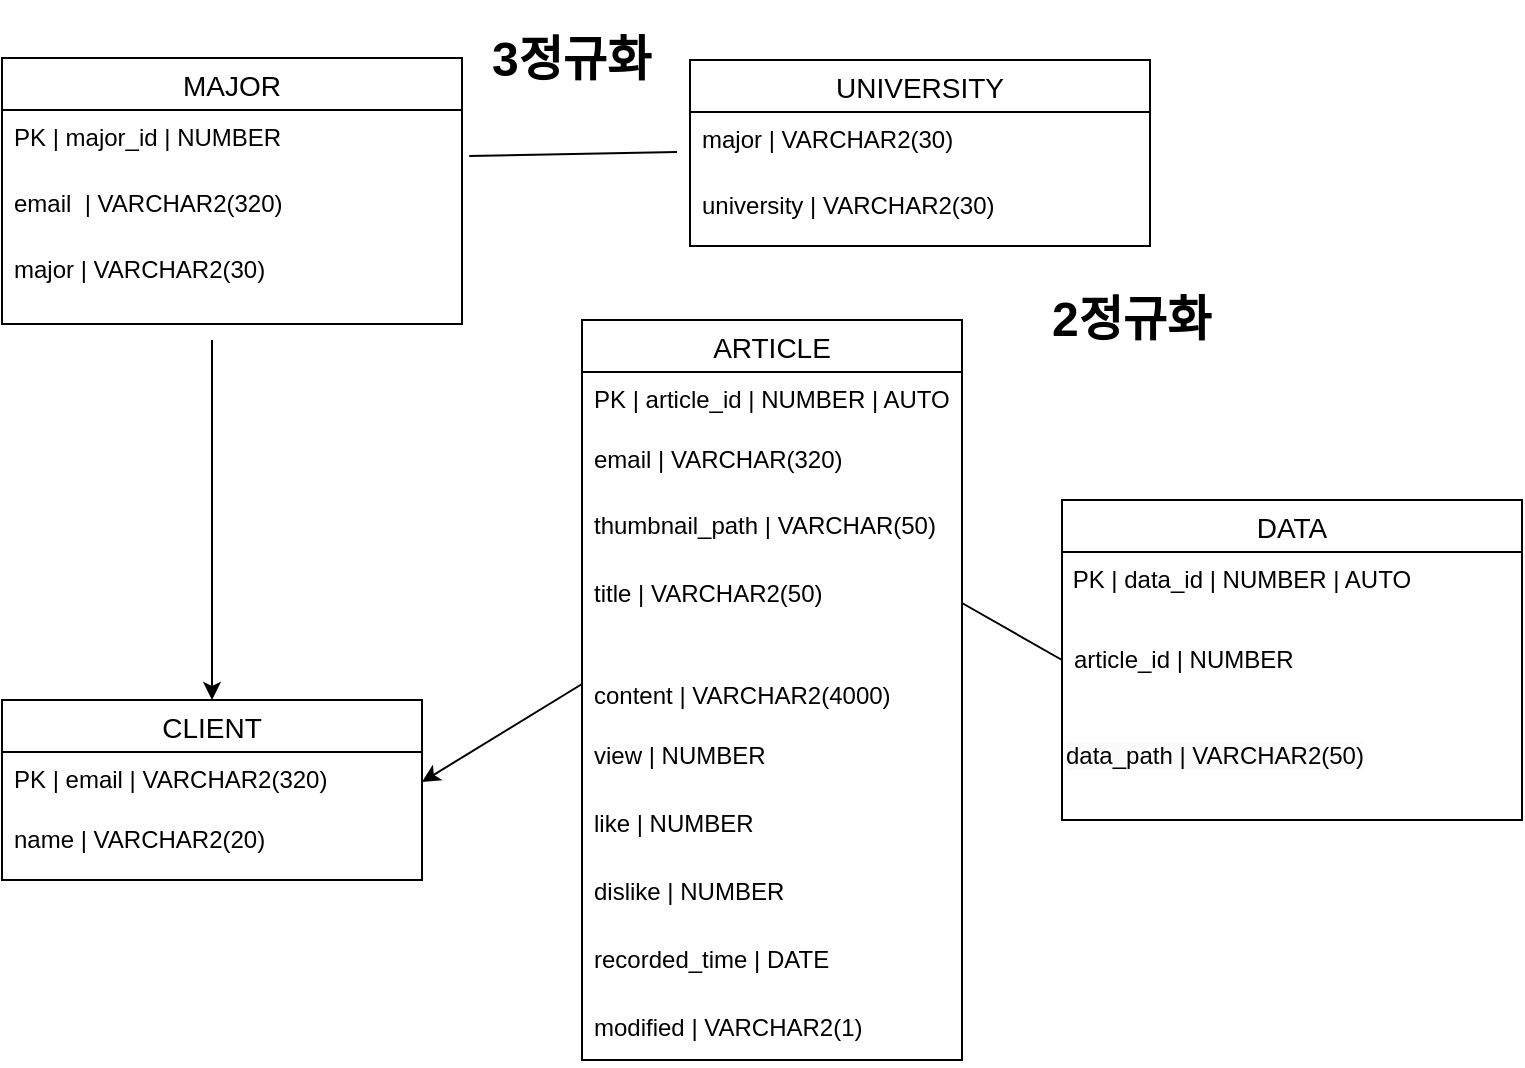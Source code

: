 <mxfile version="22.1.4" type="github">
  <diagram name="페이지-1" id="d6vBU8dQ3OIi_ZeA8_BH">
    <mxGraphModel dx="1050" dy="534" grid="1" gridSize="10" guides="1" tooltips="1" connect="1" arrows="1" fold="1" page="1" pageScale="1" pageWidth="827" pageHeight="1169" math="0" shadow="0">
      <root>
        <mxCell id="0" />
        <mxCell id="1" parent="0" />
        <mxCell id="alfVSQqw5zvKO4nv5Tz3-42" value="CLIENT" style="swimlane;fontStyle=0;childLayout=stackLayout;horizontal=1;startSize=26;horizontalStack=0;resizeParent=1;resizeParentMax=0;resizeLast=0;collapsible=1;marginBottom=0;align=center;fontSize=14;" parent="1" vertex="1">
          <mxGeometry x="70" y="350" width="210" height="90" as="geometry" />
        </mxCell>
        <mxCell id="alfVSQqw5zvKO4nv5Tz3-44" value="PK | email | VARCHAR2(320)" style="text;strokeColor=none;fillColor=none;spacingLeft=4;spacingRight=4;overflow=hidden;rotatable=0;points=[[0,0.5],[1,0.5]];portConstraint=eastwest;fontSize=12;whiteSpace=wrap;html=1;" parent="alfVSQqw5zvKO4nv5Tz3-42" vertex="1">
          <mxGeometry y="26" width="210" height="30" as="geometry" />
        </mxCell>
        <mxCell id="QD3MnkhuZayKxs5UsDuF-3" value="name | VARCHAR2(20)" style="text;strokeColor=none;fillColor=none;spacingLeft=4;spacingRight=4;overflow=hidden;rotatable=0;points=[[0,0.5],[1,0.5]];portConstraint=eastwest;fontSize=12;whiteSpace=wrap;html=1;" parent="alfVSQqw5zvKO4nv5Tz3-42" vertex="1">
          <mxGeometry y="56" width="210" height="34" as="geometry" />
        </mxCell>
        <mxCell id="alfVSQqw5zvKO4nv5Tz3-58" value="ARTICLE" style="swimlane;fontStyle=0;childLayout=stackLayout;horizontal=1;startSize=26;horizontalStack=0;resizeParent=1;resizeParentMax=0;resizeLast=0;collapsible=1;marginBottom=0;align=center;fontSize=14;" parent="1" vertex="1">
          <mxGeometry x="360" y="160" width="190" height="370" as="geometry" />
        </mxCell>
        <mxCell id="alfVSQqw5zvKO4nv5Tz3-60" value="PK | article_id | NUMBER | AUTO" style="text;strokeColor=none;fillColor=none;spacingLeft=4;spacingRight=4;overflow=hidden;rotatable=0;points=[[0,0.5],[1,0.5]];portConstraint=eastwest;fontSize=12;whiteSpace=wrap;html=1;" parent="alfVSQqw5zvKO4nv5Tz3-58" vertex="1">
          <mxGeometry y="26" width="190" height="30" as="geometry" />
        </mxCell>
        <mxCell id="alfVSQqw5zvKO4nv5Tz3-59" value="email | VARCHAR(320)" style="text;strokeColor=none;fillColor=none;spacingLeft=4;spacingRight=4;overflow=hidden;rotatable=0;points=[[0,0.5],[1,0.5]];portConstraint=eastwest;fontSize=12;whiteSpace=wrap;html=1;" parent="alfVSQqw5zvKO4nv5Tz3-58" vertex="1">
          <mxGeometry y="56" width="190" height="33" as="geometry" />
        </mxCell>
        <mxCell id="uUUG_a216R064YyXESs9-3" value="thumbnail_path | VARCHAR(50)" style="text;strokeColor=none;fillColor=none;spacingLeft=4;spacingRight=4;overflow=hidden;rotatable=0;points=[[0,0.5],[1,0.5]];portConstraint=eastwest;fontSize=12;whiteSpace=wrap;html=1;" vertex="1" parent="alfVSQqw5zvKO4nv5Tz3-58">
          <mxGeometry y="89" width="190" height="34" as="geometry" />
        </mxCell>
        <mxCell id="alfVSQqw5zvKO4nv5Tz3-61" value="title | VARCHAR2(50)" style="text;strokeColor=none;fillColor=none;spacingLeft=4;spacingRight=4;overflow=hidden;rotatable=0;points=[[0,0.5],[1,0.5]];portConstraint=eastwest;fontSize=12;whiteSpace=wrap;html=1;" parent="alfVSQqw5zvKO4nv5Tz3-58" vertex="1">
          <mxGeometry y="123" width="190" height="37" as="geometry" />
        </mxCell>
        <mxCell id="alfVSQqw5zvKO4nv5Tz3-62" value="&lt;br&gt;content | VARCHAR2(4000)" style="text;strokeColor=none;fillColor=none;spacingLeft=4;spacingRight=4;overflow=hidden;rotatable=0;points=[[0,0.5],[1,0.5]];portConstraint=eastwest;fontSize=12;whiteSpace=wrap;html=1;" parent="alfVSQqw5zvKO4nv5Tz3-58" vertex="1">
          <mxGeometry y="160" width="190" height="44" as="geometry" />
        </mxCell>
        <mxCell id="QD3MnkhuZayKxs5UsDuF-1" value="view | NUMBER" style="text;strokeColor=none;fillColor=none;spacingLeft=4;spacingRight=4;overflow=hidden;rotatable=0;points=[[0,0.5],[1,0.5]];portConstraint=eastwest;fontSize=12;whiteSpace=wrap;html=1;" parent="alfVSQqw5zvKO4nv5Tz3-58" vertex="1">
          <mxGeometry y="204" width="190" height="34" as="geometry" />
        </mxCell>
        <mxCell id="uUUG_a216R064YyXESs9-4" value="like | NUMBER" style="text;strokeColor=none;fillColor=none;spacingLeft=4;spacingRight=4;overflow=hidden;rotatable=0;points=[[0,0.5],[1,0.5]];portConstraint=eastwest;fontSize=12;whiteSpace=wrap;html=1;" vertex="1" parent="alfVSQqw5zvKO4nv5Tz3-58">
          <mxGeometry y="238" width="190" height="34" as="geometry" />
        </mxCell>
        <mxCell id="uUUG_a216R064YyXESs9-13" value="dislike | NUMBER" style="text;strokeColor=none;fillColor=none;spacingLeft=4;spacingRight=4;overflow=hidden;rotatable=0;points=[[0,0.5],[1,0.5]];portConstraint=eastwest;fontSize=12;whiteSpace=wrap;html=1;" vertex="1" parent="alfVSQqw5zvKO4nv5Tz3-58">
          <mxGeometry y="272" width="190" height="34" as="geometry" />
        </mxCell>
        <mxCell id="uUUG_a216R064YyXESs9-2" value="recorded_time&amp;nbsp;| DATE" style="text;strokeColor=none;fillColor=none;spacingLeft=4;spacingRight=4;overflow=hidden;rotatable=0;points=[[0,0.5],[1,0.5]];portConstraint=eastwest;fontSize=12;whiteSpace=wrap;html=1;" vertex="1" parent="alfVSQqw5zvKO4nv5Tz3-58">
          <mxGeometry y="306" width="190" height="34" as="geometry" />
        </mxCell>
        <mxCell id="uUUG_a216R064YyXESs9-14" value="modified | VARCHAR2(1)" style="text;strokeColor=none;fillColor=none;spacingLeft=4;spacingRight=4;overflow=hidden;rotatable=0;points=[[0,0.5],[1,0.5]];portConstraint=eastwest;fontSize=12;whiteSpace=wrap;html=1;" vertex="1" parent="alfVSQqw5zvKO4nv5Tz3-58">
          <mxGeometry y="340" width="190" height="30" as="geometry" />
        </mxCell>
        <mxCell id="alfVSQqw5zvKO4nv5Tz3-78" value="MAJOR" style="swimlane;fontStyle=0;childLayout=stackLayout;horizontal=1;startSize=26;horizontalStack=0;resizeParent=1;resizeParentMax=0;resizeLast=0;collapsible=1;marginBottom=0;align=center;fontSize=14;" parent="1" vertex="1">
          <mxGeometry x="70" y="29" width="230" height="133" as="geometry" />
        </mxCell>
        <mxCell id="QD3MnkhuZayKxs5UsDuF-19" value="PK | major_id | NUMBER" style="text;strokeColor=none;fillColor=none;spacingLeft=4;spacingRight=4;overflow=hidden;rotatable=0;points=[[0,0.5],[1,0.5]];portConstraint=eastwest;fontSize=12;whiteSpace=wrap;html=1;" parent="alfVSQqw5zvKO4nv5Tz3-78" vertex="1">
          <mxGeometry y="26" width="230" height="33" as="geometry" />
        </mxCell>
        <mxCell id="alfVSQqw5zvKO4nv5Tz3-81" value="email&amp;nbsp; | VARCHAR2(320)" style="text;strokeColor=none;fillColor=none;spacingLeft=4;spacingRight=4;overflow=hidden;rotatable=0;points=[[0,0.5],[1,0.5]];portConstraint=eastwest;fontSize=12;whiteSpace=wrap;html=1;" parent="alfVSQqw5zvKO4nv5Tz3-78" vertex="1">
          <mxGeometry y="59" width="230" height="33" as="geometry" />
        </mxCell>
        <mxCell id="alfVSQqw5zvKO4nv5Tz3-80" value="major | VARCHAR2(30)" style="text;strokeColor=none;fillColor=none;spacingLeft=4;spacingRight=4;overflow=hidden;rotatable=0;points=[[0,0.5],[1,0.5]];portConstraint=eastwest;fontSize=12;whiteSpace=wrap;html=1;" parent="alfVSQqw5zvKO4nv5Tz3-78" vertex="1">
          <mxGeometry y="92" width="230" height="41" as="geometry" />
        </mxCell>
        <mxCell id="sFbNHhDB6Lq2KN_EqUX_-7" value="&lt;h1&gt;3정규화&lt;/h1&gt;" style="text;html=1;strokeColor=none;fillColor=none;spacing=5;spacingTop=-20;whiteSpace=wrap;overflow=hidden;rounded=0;" parent="1" vertex="1">
          <mxGeometry x="310" y="10" width="130" height="66" as="geometry" />
        </mxCell>
        <mxCell id="sFbNHhDB6Lq2KN_EqUX_-8" value="&lt;h1&gt;2정규화&lt;/h1&gt;&lt;div&gt;부분 종속성인&amp;nbsp;&lt;/div&gt;" style="text;html=1;strokeColor=none;fillColor=none;spacing=5;spacingTop=-20;whiteSpace=wrap;overflow=hidden;rounded=0;" parent="1" vertex="1">
          <mxGeometry x="590" y="140" width="140" height="50" as="geometry" />
        </mxCell>
        <mxCell id="QD3MnkhuZayKxs5UsDuF-7" value="DATA" style="swimlane;fontStyle=0;childLayout=stackLayout;horizontal=1;startSize=26;horizontalStack=0;resizeParent=1;resizeParentMax=0;resizeLast=0;collapsible=1;marginBottom=0;align=center;fontSize=14;" parent="1" vertex="1">
          <mxGeometry x="600" y="250" width="230" height="160" as="geometry" />
        </mxCell>
        <mxCell id="QD3MnkhuZayKxs5UsDuF-10" value="&amp;nbsp;PK | data_id | NUMBER | AUTO" style="text;whiteSpace=wrap;html=1;" parent="QD3MnkhuZayKxs5UsDuF-7" vertex="1">
          <mxGeometry y="26" width="230" height="40" as="geometry" />
        </mxCell>
        <mxCell id="QD3MnkhuZayKxs5UsDuF-8" value="article_id | NUMBER" style="text;strokeColor=none;fillColor=none;spacingLeft=4;spacingRight=4;overflow=hidden;rotatable=0;points=[[0,0.5],[1,0.5]];portConstraint=eastwest;fontSize=12;whiteSpace=wrap;html=1;" parent="QD3MnkhuZayKxs5UsDuF-7" vertex="1">
          <mxGeometry y="66" width="230" height="34" as="geometry" />
        </mxCell>
        <mxCell id="QD3MnkhuZayKxs5UsDuF-11" value="&lt;br&gt;&lt;span style=&quot;color: rgb(0, 0, 0); font-family: Helvetica; font-size: 12px; font-style: normal; font-variant-ligatures: normal; font-variant-caps: normal; font-weight: 400; letter-spacing: normal; orphans: 2; text-align: left; text-indent: 0px; text-transform: none; widows: 2; word-spacing: 0px; -webkit-text-stroke-width: 0px; background-color: rgb(251, 251, 251); text-decoration-thickness: initial; text-decoration-style: initial; text-decoration-color: initial; float: none; display: inline !important;&quot;&gt;data_path | VARCHAR2(50)&lt;/span&gt;" style="text;whiteSpace=wrap;html=1;" parent="QD3MnkhuZayKxs5UsDuF-7" vertex="1">
          <mxGeometry y="100" width="230" height="60" as="geometry" />
        </mxCell>
        <mxCell id="QD3MnkhuZayKxs5UsDuF-12" value="" style="endArrow=none;html=1;rounded=0;entryX=0;entryY=0.5;entryDx=0;entryDy=0;exitX=1;exitY=0.5;exitDx=0;exitDy=0;" parent="1" source="alfVSQqw5zvKO4nv5Tz3-61" target="QD3MnkhuZayKxs5UsDuF-7" edge="1">
          <mxGeometry width="50" height="50" relative="1" as="geometry">
            <mxPoint x="280" y="460" as="sourcePoint" />
            <mxPoint x="330" y="410" as="targetPoint" />
          </mxGeometry>
        </mxCell>
        <mxCell id="QD3MnkhuZayKxs5UsDuF-15" value="UNIVERSITY" style="swimlane;fontStyle=0;childLayout=stackLayout;horizontal=1;startSize=26;horizontalStack=0;resizeParent=1;resizeParentMax=0;resizeLast=0;collapsible=1;marginBottom=0;align=center;fontSize=14;" parent="1" vertex="1">
          <mxGeometry x="414" y="30" width="230" height="93" as="geometry" />
        </mxCell>
        <mxCell id="QD3MnkhuZayKxs5UsDuF-17" value="major | VARCHAR2(30)" style="text;strokeColor=none;fillColor=none;spacingLeft=4;spacingRight=4;overflow=hidden;rotatable=0;points=[[0,0.5],[1,0.5]];portConstraint=eastwest;fontSize=12;whiteSpace=wrap;html=1;" parent="QD3MnkhuZayKxs5UsDuF-15" vertex="1">
          <mxGeometry y="26" width="230" height="33" as="geometry" />
        </mxCell>
        <mxCell id="QD3MnkhuZayKxs5UsDuF-16" value="university | VARCHAR2(30)" style="text;strokeColor=none;fillColor=none;spacingLeft=4;spacingRight=4;overflow=hidden;rotatable=0;points=[[0,0.5],[1,0.5]];portConstraint=eastwest;fontSize=12;whiteSpace=wrap;html=1;" parent="QD3MnkhuZayKxs5UsDuF-15" vertex="1">
          <mxGeometry y="59" width="230" height="34" as="geometry" />
        </mxCell>
        <mxCell id="QD3MnkhuZayKxs5UsDuF-18" value="" style="endArrow=none;html=1;rounded=0;entryX=0.75;entryY=1;entryDx=0;entryDy=0;exitX=-0.049;exitY=1.03;exitDx=0;exitDy=0;exitPerimeter=0;" parent="1" source="sFbNHhDB6Lq2KN_EqUX_-7" target="sFbNHhDB6Lq2KN_EqUX_-7" edge="1">
          <mxGeometry width="50" height="50" relative="1" as="geometry">
            <mxPoint x="250" y="260" as="sourcePoint" />
            <mxPoint x="300" y="210" as="targetPoint" />
          </mxGeometry>
        </mxCell>
        <mxCell id="uUUG_a216R064YyXESs9-11" value="" style="endArrow=classic;html=1;rounded=0;entryX=1;entryY=0.5;entryDx=0;entryDy=0;exitX=0;exitY=0.5;exitDx=0;exitDy=0;" edge="1" parent="1" source="alfVSQqw5zvKO4nv5Tz3-62" target="alfVSQqw5zvKO4nv5Tz3-44">
          <mxGeometry width="50" height="50" relative="1" as="geometry">
            <mxPoint x="360" y="330" as="sourcePoint" />
            <mxPoint x="430" y="260" as="targetPoint" />
          </mxGeometry>
        </mxCell>
        <mxCell id="uUUG_a216R064YyXESs9-12" value="" style="endArrow=classic;html=1;rounded=0;entryX=0.5;entryY=0;entryDx=0;entryDy=0;" edge="1" parent="1" target="alfVSQqw5zvKO4nv5Tz3-42">
          <mxGeometry width="50" height="50" relative="1" as="geometry">
            <mxPoint x="175" y="170" as="sourcePoint" />
            <mxPoint x="430" y="260" as="targetPoint" />
          </mxGeometry>
        </mxCell>
      </root>
    </mxGraphModel>
  </diagram>
</mxfile>
